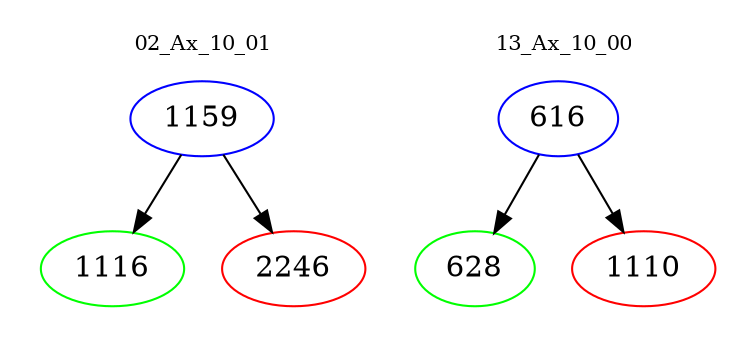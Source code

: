 digraph{
subgraph cluster_0 {
color = white
label = "02_Ax_10_01";
fontsize=10;
T0_1159 [label="1159", color="blue"]
T0_1159 -> T0_1116 [color="black"]
T0_1116 [label="1116", color="green"]
T0_1159 -> T0_2246 [color="black"]
T0_2246 [label="2246", color="red"]
}
subgraph cluster_1 {
color = white
label = "13_Ax_10_00";
fontsize=10;
T1_616 [label="616", color="blue"]
T1_616 -> T1_628 [color="black"]
T1_628 [label="628", color="green"]
T1_616 -> T1_1110 [color="black"]
T1_1110 [label="1110", color="red"]
}
}
